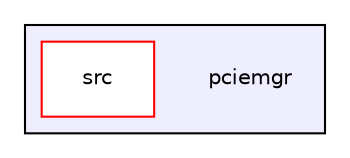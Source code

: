 digraph "pciemgr" {
  compound=true
  node [ fontsize="10", fontname="Helvetica"];
  edge [ labelfontsize="10", labelfontname="Helvetica"];
  subgraph clusterdir_08967f40b0be00b5c118877aacc02e20 {
    graph [ bgcolor="#eeeeff", pencolor="black", label="" URL="dir_08967f40b0be00b5c118877aacc02e20.html"];
    dir_08967f40b0be00b5c118877aacc02e20 [shape=plaintext label="pciemgr"];
  dir_a28329a0c4c93a2209232f1cd0b41846 [shape=box label="src" fillcolor="white" style="filled" color="red" URL="dir_a28329a0c4c93a2209232f1cd0b41846.html"];
  }
}
